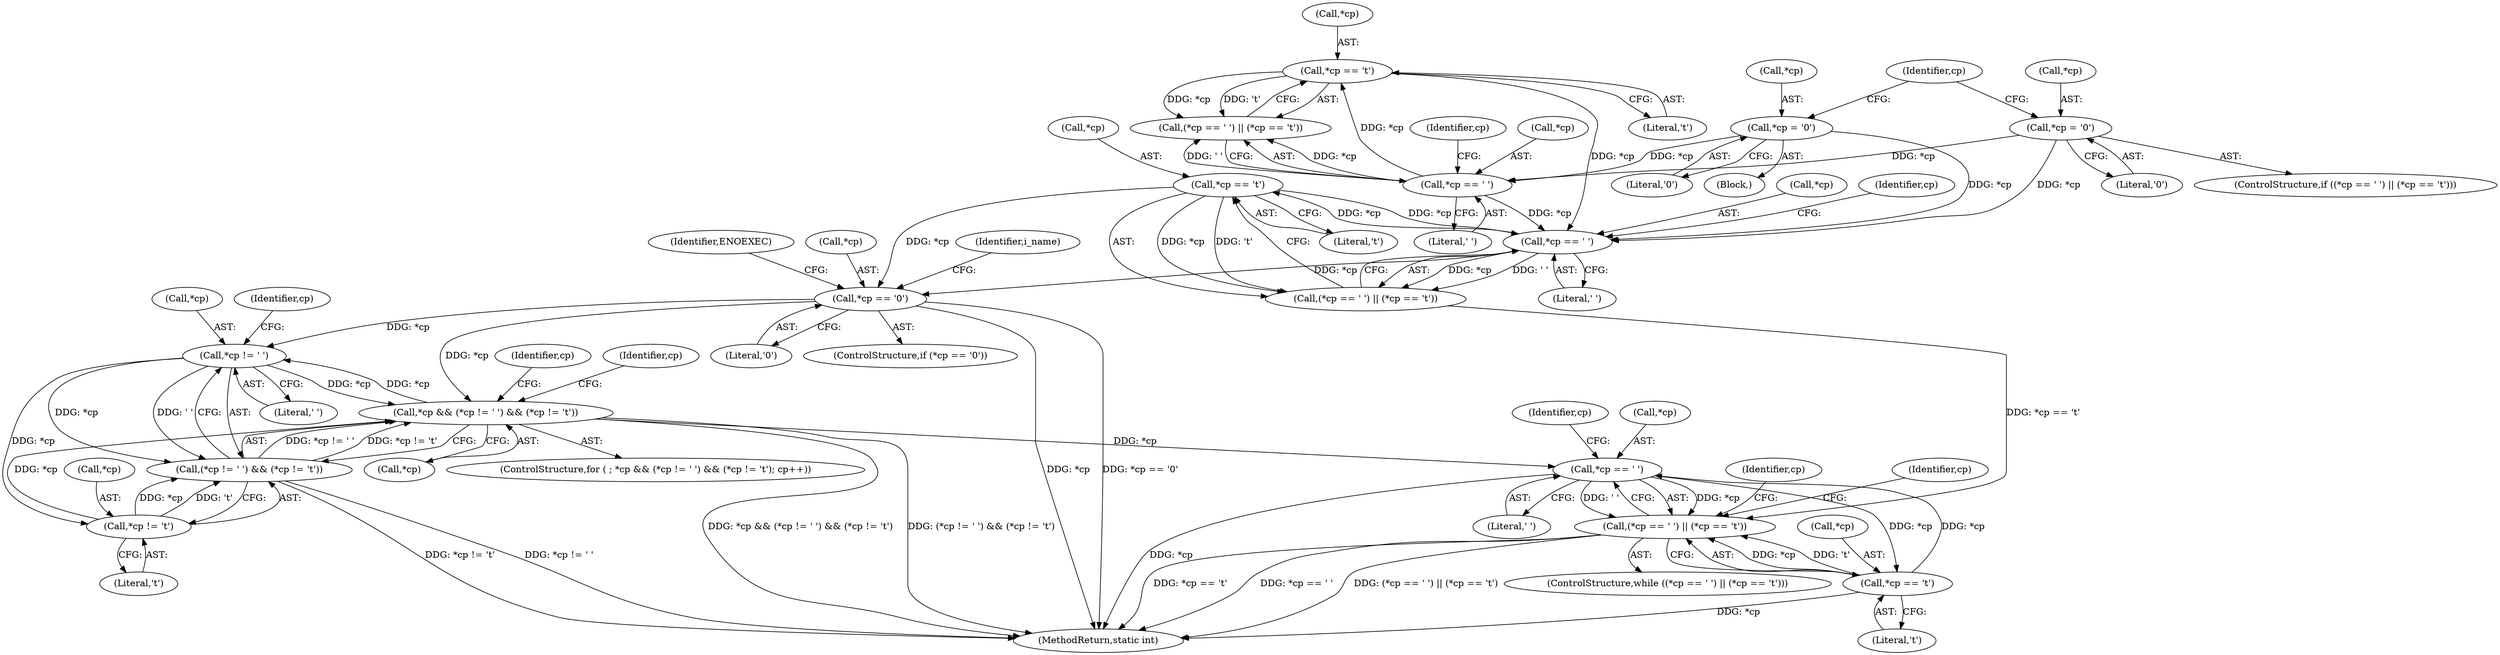 digraph "0_linux_b66c5984017533316fd1951770302649baf1aa33_0@pointer" {
"1000241" [label="(Call,*cp != ' ')"];
"1000237" [label="(Call,*cp && (*cp != ' ') && (*cp != '\t'))"];
"1000241" [label="(Call,*cp != ' ')"];
"1000223" [label="(Call,*cp == '\0')"];
"1000216" [label="(Call,*cp == '\t')"];
"1000212" [label="(Call,*cp == ' ')"];
"1000193" [label="(Call,*cp == '\t')"];
"1000189" [label="(Call,*cp == ' ')"];
"1000174" [label="(Call,*cp = '\0')"];
"1000197" [label="(Call,*cp = '\0')"];
"1000245" [label="(Call,*cp != '\t')"];
"1000240" [label="(Call,(*cp != ' ') && (*cp != '\t'))"];
"1000253" [label="(Call,*cp == ' ')"];
"1000252" [label="(Call,(*cp == ' ') || (*cp == '\t'))"];
"1000257" [label="(Call,*cp == '\t')"];
"1000198" [label="(Call,*cp)"];
"1000174" [label="(Call,*cp = '\0')"];
"1000256" [label="(Literal,' ')"];
"1000259" [label="(Identifier,cp)"];
"1000223" [label="(Call,*cp == '\0')"];
"1000216" [label="(Call,*cp == '\t')"];
"1000195" [label="(Identifier,cp)"];
"1000258" [label="(Call,*cp)"];
"1000231" [label="(Identifier,i_name)"];
"1000175" [label="(Call,*cp)"];
"1000254" [label="(Call,*cp)"];
"1000213" [label="(Call,*cp)"];
"1000237" [label="(Call,*cp && (*cp != ' ') && (*cp != '\t'))"];
"1000219" [label="(Literal,'\t')"];
"1000196" [label="(Literal,'\t')"];
"1000211" [label="(Call,(*cp == ' ') || (*cp == '\t'))"];
"1000370" [label="(MethodReturn,static int)"];
"1000226" [label="(Literal,'\0')"];
"1000188" [label="(Call,(*cp == ' ') || (*cp == '\t'))"];
"1000192" [label="(Literal,' ')"];
"1000177" [label="(Literal,'\0')"];
"1000240" [label="(Call,(*cp != ' ') && (*cp != '\t'))"];
"1000180" [label="(Identifier,cp)"];
"1000253" [label="(Call,*cp == ' ')"];
"1000197" [label="(Call,*cp = '\0')"];
"1000238" [label="(Call,*cp)"];
"1000189" [label="(Call,*cp == ' ')"];
"1000222" [label="(ControlStructure,if (*cp == '\0'))"];
"1000212" [label="(Call,*cp == ' ')"];
"1000246" [label="(Call,*cp)"];
"1000252" [label="(Call,(*cp == ' ') || (*cp == '\t'))"];
"1000245" [label="(Call,*cp != '\t')"];
"1000193" [label="(Call,*cp == '\t')"];
"1000241" [label="(Call,*cp != ' ')"];
"1000248" [label="(Literal,'\t')"];
"1000260" [label="(Literal,'\t')"];
"1000236" [label="(ControlStructure,for ( ; *cp && (*cp != ' ') && (*cp != '\t'); cp++))"];
"1000217" [label="(Call,*cp)"];
"1000187" [label="(ControlStructure,if ((*cp == ' ') || (*cp == '\t')))"];
"1000250" [label="(Identifier,cp)"];
"1000255" [label="(Identifier,cp)"];
"1000215" [label="(Literal,' ')"];
"1000218" [label="(Identifier,cp)"];
"1000257" [label="(Call,*cp == '\t')"];
"1000247" [label="(Identifier,cp)"];
"1000242" [label="(Call,*cp)"];
"1000264" [label="(Identifier,cp)"];
"1000268" [label="(Identifier,cp)"];
"1000229" [label="(Identifier,ENOEXEC)"];
"1000244" [label="(Literal,' ')"];
"1000190" [label="(Call,*cp)"];
"1000107" [label="(Block,)"];
"1000251" [label="(ControlStructure,while ((*cp == ' ') || (*cp == '\t')))"];
"1000224" [label="(Call,*cp)"];
"1000200" [label="(Literal,'\0')"];
"1000194" [label="(Call,*cp)"];
"1000241" -> "1000240"  [label="AST: "];
"1000241" -> "1000244"  [label="CFG: "];
"1000242" -> "1000241"  [label="AST: "];
"1000244" -> "1000241"  [label="AST: "];
"1000247" -> "1000241"  [label="CFG: "];
"1000240" -> "1000241"  [label="CFG: "];
"1000241" -> "1000237"  [label="DDG: *cp"];
"1000241" -> "1000240"  [label="DDG: *cp"];
"1000241" -> "1000240"  [label="DDG: ' '"];
"1000237" -> "1000241"  [label="DDG: *cp"];
"1000223" -> "1000241"  [label="DDG: *cp"];
"1000241" -> "1000245"  [label="DDG: *cp"];
"1000237" -> "1000236"  [label="AST: "];
"1000237" -> "1000238"  [label="CFG: "];
"1000237" -> "1000240"  [label="CFG: "];
"1000238" -> "1000237"  [label="AST: "];
"1000240" -> "1000237"  [label="AST: "];
"1000250" -> "1000237"  [label="CFG: "];
"1000255" -> "1000237"  [label="CFG: "];
"1000237" -> "1000370"  [label="DDG: *cp && (*cp != ' ') && (*cp != '\t')"];
"1000237" -> "1000370"  [label="DDG: (*cp != ' ') && (*cp != '\t')"];
"1000245" -> "1000237"  [label="DDG: *cp"];
"1000223" -> "1000237"  [label="DDG: *cp"];
"1000240" -> "1000237"  [label="DDG: *cp != ' '"];
"1000240" -> "1000237"  [label="DDG: *cp != '\t'"];
"1000237" -> "1000253"  [label="DDG: *cp"];
"1000223" -> "1000222"  [label="AST: "];
"1000223" -> "1000226"  [label="CFG: "];
"1000224" -> "1000223"  [label="AST: "];
"1000226" -> "1000223"  [label="AST: "];
"1000229" -> "1000223"  [label="CFG: "];
"1000231" -> "1000223"  [label="CFG: "];
"1000223" -> "1000370"  [label="DDG: *cp == '\0'"];
"1000223" -> "1000370"  [label="DDG: *cp"];
"1000216" -> "1000223"  [label="DDG: *cp"];
"1000212" -> "1000223"  [label="DDG: *cp"];
"1000216" -> "1000211"  [label="AST: "];
"1000216" -> "1000219"  [label="CFG: "];
"1000217" -> "1000216"  [label="AST: "];
"1000219" -> "1000216"  [label="AST: "];
"1000211" -> "1000216"  [label="CFG: "];
"1000216" -> "1000212"  [label="DDG: *cp"];
"1000216" -> "1000211"  [label="DDG: *cp"];
"1000216" -> "1000211"  [label="DDG: '\t'"];
"1000212" -> "1000216"  [label="DDG: *cp"];
"1000212" -> "1000211"  [label="AST: "];
"1000212" -> "1000215"  [label="CFG: "];
"1000213" -> "1000212"  [label="AST: "];
"1000215" -> "1000212"  [label="AST: "];
"1000218" -> "1000212"  [label="CFG: "];
"1000211" -> "1000212"  [label="CFG: "];
"1000212" -> "1000211"  [label="DDG: *cp"];
"1000212" -> "1000211"  [label="DDG: ' '"];
"1000193" -> "1000212"  [label="DDG: *cp"];
"1000189" -> "1000212"  [label="DDG: *cp"];
"1000174" -> "1000212"  [label="DDG: *cp"];
"1000197" -> "1000212"  [label="DDG: *cp"];
"1000193" -> "1000188"  [label="AST: "];
"1000193" -> "1000196"  [label="CFG: "];
"1000194" -> "1000193"  [label="AST: "];
"1000196" -> "1000193"  [label="AST: "];
"1000188" -> "1000193"  [label="CFG: "];
"1000193" -> "1000188"  [label="DDG: *cp"];
"1000193" -> "1000188"  [label="DDG: '\t'"];
"1000189" -> "1000193"  [label="DDG: *cp"];
"1000189" -> "1000188"  [label="AST: "];
"1000189" -> "1000192"  [label="CFG: "];
"1000190" -> "1000189"  [label="AST: "];
"1000192" -> "1000189"  [label="AST: "];
"1000195" -> "1000189"  [label="CFG: "];
"1000188" -> "1000189"  [label="CFG: "];
"1000189" -> "1000188"  [label="DDG: *cp"];
"1000189" -> "1000188"  [label="DDG: ' '"];
"1000174" -> "1000189"  [label="DDG: *cp"];
"1000197" -> "1000189"  [label="DDG: *cp"];
"1000174" -> "1000107"  [label="AST: "];
"1000174" -> "1000177"  [label="CFG: "];
"1000175" -> "1000174"  [label="AST: "];
"1000177" -> "1000174"  [label="AST: "];
"1000180" -> "1000174"  [label="CFG: "];
"1000197" -> "1000187"  [label="AST: "];
"1000197" -> "1000200"  [label="CFG: "];
"1000198" -> "1000197"  [label="AST: "];
"1000200" -> "1000197"  [label="AST: "];
"1000180" -> "1000197"  [label="CFG: "];
"1000245" -> "1000240"  [label="AST: "];
"1000245" -> "1000248"  [label="CFG: "];
"1000246" -> "1000245"  [label="AST: "];
"1000248" -> "1000245"  [label="AST: "];
"1000240" -> "1000245"  [label="CFG: "];
"1000245" -> "1000240"  [label="DDG: *cp"];
"1000245" -> "1000240"  [label="DDG: '\t'"];
"1000240" -> "1000370"  [label="DDG: *cp != '\t'"];
"1000240" -> "1000370"  [label="DDG: *cp != ' '"];
"1000253" -> "1000252"  [label="AST: "];
"1000253" -> "1000256"  [label="CFG: "];
"1000254" -> "1000253"  [label="AST: "];
"1000256" -> "1000253"  [label="AST: "];
"1000259" -> "1000253"  [label="CFG: "];
"1000252" -> "1000253"  [label="CFG: "];
"1000253" -> "1000370"  [label="DDG: *cp"];
"1000253" -> "1000252"  [label="DDG: *cp"];
"1000253" -> "1000252"  [label="DDG: ' '"];
"1000257" -> "1000253"  [label="DDG: *cp"];
"1000253" -> "1000257"  [label="DDG: *cp"];
"1000252" -> "1000251"  [label="AST: "];
"1000252" -> "1000257"  [label="CFG: "];
"1000257" -> "1000252"  [label="AST: "];
"1000264" -> "1000252"  [label="CFG: "];
"1000268" -> "1000252"  [label="CFG: "];
"1000252" -> "1000370"  [label="DDG: *cp == ' '"];
"1000252" -> "1000370"  [label="DDG: (*cp == ' ') || (*cp == '\t')"];
"1000252" -> "1000370"  [label="DDG: *cp == '\t'"];
"1000211" -> "1000252"  [label="DDG: *cp == '\t'"];
"1000257" -> "1000252"  [label="DDG: *cp"];
"1000257" -> "1000252"  [label="DDG: '\t'"];
"1000257" -> "1000260"  [label="CFG: "];
"1000258" -> "1000257"  [label="AST: "];
"1000260" -> "1000257"  [label="AST: "];
"1000257" -> "1000370"  [label="DDG: *cp"];
}
